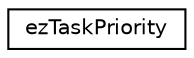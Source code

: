 digraph "Graphical Class Hierarchy"
{
 // LATEX_PDF_SIZE
  edge [fontname="Helvetica",fontsize="10",labelfontname="Helvetica",labelfontsize="10"];
  node [fontname="Helvetica",fontsize="10",shape=record];
  rankdir="LR";
  Node0 [label="ezTaskPriority",height=0.2,width=0.4,color="black", fillcolor="white", style="filled",URL="$dc/d91/structez_task_priority.htm",tooltip="Describes the priority with which to execute a task."];
}
